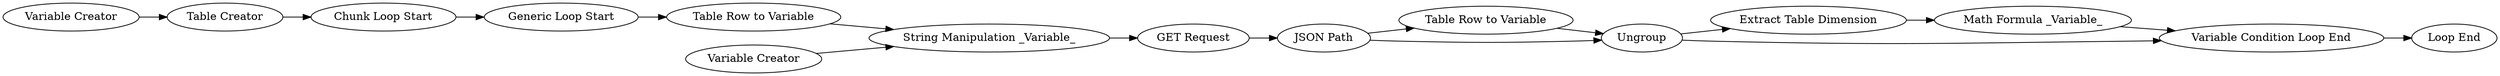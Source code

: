 digraph {
	"-4569549619396086974_266" [label="Loop End"]
	"-4569549619396086974_260" [label="String Manipulation _Variable_"]
	"-4569549619396086974_252" [label="Table Row to Variable"]
	"-4569549619396086974_248" [label="JSON Path"]
	"-4569549619396086974_249" [label="GET Request"]
	"-4569549619396086974_257" [label="Extract Table Dimension"]
	"-4569549619396086974_251" [label="Variable Condition Loop End"]
	"-4569549619396086974_253" [label="Table Creator"]
	"-4569549619396086974_258" [label="Generic Loop Start"]
	"-4569549619396086974_259" [label="Table Row to Variable"]
	"-4569549619396086974_261" [label="Chunk Loop Start"]
	"-4569549619396086974_265" [label="Variable Creator"]
	"-4569549619396086974_254" [label="Variable Creator"]
	"-4569549619396086974_255" [label="Math Formula _Variable_"]
	"-4569549619396086974_250" [label=Ungroup]
	"-4569549619396086974_250" -> "-4569549619396086974_257"
	"-4569549619396086974_252" -> "-4569549619396086974_250"
	"-4569549619396086974_265" -> "-4569549619396086974_253"
	"-4569549619396086974_258" -> "-4569549619396086974_259"
	"-4569549619396086974_261" -> "-4569549619396086974_258"
	"-4569549619396086974_254" -> "-4569549619396086974_260"
	"-4569549619396086974_259" -> "-4569549619396086974_260"
	"-4569549619396086974_255" -> "-4569549619396086974_251"
	"-4569549619396086974_257" -> "-4569549619396086974_255"
	"-4569549619396086974_260" -> "-4569549619396086974_249"
	"-4569549619396086974_248" -> "-4569549619396086974_250"
	"-4569549619396086974_253" -> "-4569549619396086974_261"
	"-4569549619396086974_250" -> "-4569549619396086974_251"
	"-4569549619396086974_251" -> "-4569549619396086974_266"
	"-4569549619396086974_248" -> "-4569549619396086974_252"
	"-4569549619396086974_249" -> "-4569549619396086974_248"
	rankdir=LR
}
